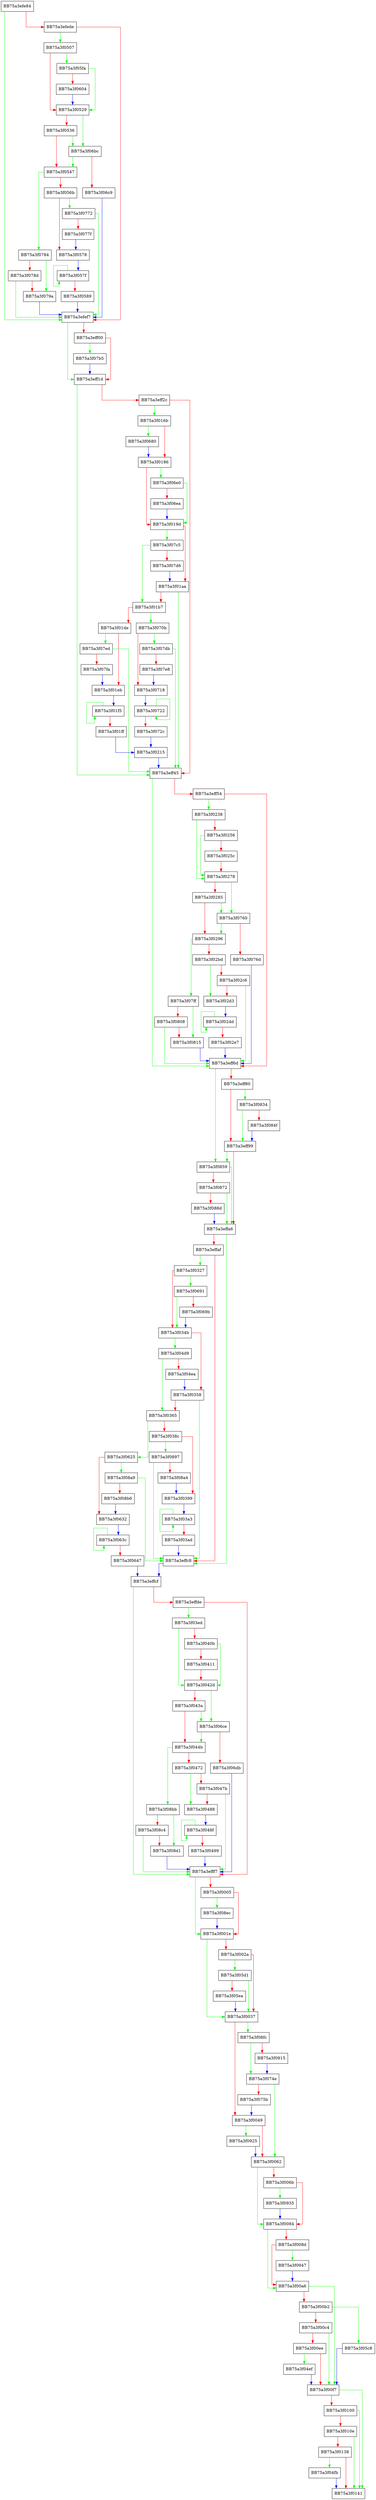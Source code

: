 digraph pe_refresh_sigdriven_attributes {
  node [shape="box"];
  graph [splines=ortho];
  BB75a3efe84 -> BB75a3efef7 [color="green"];
  BB75a3efe84 -> BB75a3efede [color="red"];
  BB75a3efede -> BB75a3f0507 [color="green"];
  BB75a3efede -> BB75a3efef7 [color="red"];
  BB75a3efef7 -> BB75a3eff1d [color="green"];
  BB75a3efef7 -> BB75a3eff00 [color="red"];
  BB75a3eff00 -> BB75a3f07b5 [color="green"];
  BB75a3eff00 -> BB75a3eff1d [color="red"];
  BB75a3eff1d -> BB75a3eff45 [color="green"];
  BB75a3eff1d -> BB75a3eff2c [color="red"];
  BB75a3eff2c -> BB75a3f016b [color="green"];
  BB75a3eff2c -> BB75a3eff45 [color="red"];
  BB75a3eff45 -> BB75a3eff6d [color="green"];
  BB75a3eff45 -> BB75a3eff54 [color="red"];
  BB75a3eff54 -> BB75a3f0238 [color="green"];
  BB75a3eff54 -> BB75a3eff6d [color="red"];
  BB75a3eff6d -> BB75a3f0859 [color="green"];
  BB75a3eff6d -> BB75a3eff80 [color="red"];
  BB75a3eff80 -> BB75a3f0834 [color="green"];
  BB75a3eff80 -> BB75a3eff99 [color="red"];
  BB75a3eff99 -> BB75a3f0859 [color="green"];
  BB75a3eff99 -> BB75a3effa6 [color="red"];
  BB75a3effa6 -> BB75a3effc8 [color="green"];
  BB75a3effa6 -> BB75a3effaf [color="red"];
  BB75a3effaf -> BB75a3f0327 [color="green"];
  BB75a3effaf -> BB75a3effc8 [color="red"];
  BB75a3effc8 -> BB75a3effcf [color="blue"];
  BB75a3effcf -> BB75a3efff7 [color="green"];
  BB75a3effcf -> BB75a3effde [color="red"];
  BB75a3effde -> BB75a3f03ed [color="green"];
  BB75a3effde -> BB75a3efff7 [color="red"];
  BB75a3efff7 -> BB75a3f001e [color="green"];
  BB75a3efff7 -> BB75a3f0005 [color="red"];
  BB75a3f0005 -> BB75a3f08ec [color="green"];
  BB75a3f0005 -> BB75a3f001e [color="red"];
  BB75a3f001e -> BB75a3f0037 [color="green"];
  BB75a3f001e -> BB75a3f002a [color="red"];
  BB75a3f002a -> BB75a3f05d1 [color="green"];
  BB75a3f002a -> BB75a3f0037 [color="red"];
  BB75a3f0037 -> BB75a3f08fc [color="green"];
  BB75a3f0037 -> BB75a3f0049 [color="red"];
  BB75a3f0049 -> BB75a3f0925 [color="green"];
  BB75a3f0049 -> BB75a3f0062 [color="red"];
  BB75a3f0062 -> BB75a3f0084 [color="green"];
  BB75a3f0062 -> BB75a3f006b [color="red"];
  BB75a3f006b -> BB75a3f0935 [color="green"];
  BB75a3f006b -> BB75a3f0084 [color="red"];
  BB75a3f0084 -> BB75a3f00a6 [color="green"];
  BB75a3f0084 -> BB75a3f008d [color="red"];
  BB75a3f008d -> BB75a3f0947 [color="green"];
  BB75a3f008d -> BB75a3f00a6 [color="red"];
  BB75a3f00a6 -> BB75a3f00f7 [color="green"];
  BB75a3f00a6 -> BB75a3f00b2 [color="red"];
  BB75a3f00b2 -> BB75a3f05c8 [color="green"];
  BB75a3f00b2 -> BB75a3f00c4 [color="red"];
  BB75a3f00c4 -> BB75a3f00f7 [color="green"];
  BB75a3f00c4 -> BB75a3f00ee [color="red"];
  BB75a3f00ee -> BB75a3f04ef [color="green"];
  BB75a3f00ee -> BB75a3f00f7 [color="red"];
  BB75a3f00f7 -> BB75a3f0141 [color="green"];
  BB75a3f00f7 -> BB75a3f0100 [color="red"];
  BB75a3f0100 -> BB75a3f0141 [color="green"];
  BB75a3f0100 -> BB75a3f010e [color="red"];
  BB75a3f010e -> BB75a3f0141 [color="green"];
  BB75a3f010e -> BB75a3f0138 [color="red"];
  BB75a3f0138 -> BB75a3f04fb [color="green"];
  BB75a3f0138 -> BB75a3f0141 [color="red"];
  BB75a3f016b -> BB75a3f0680 [color="green"];
  BB75a3f016b -> BB75a3f0186 [color="red"];
  BB75a3f0186 -> BB75a3f06e0 [color="green"];
  BB75a3f0186 -> BB75a3f019d [color="red"];
  BB75a3f019d -> BB75a3f07c5 [color="green"];
  BB75a3f019d -> BB75a3f01aa [color="red"];
  BB75a3f01aa -> BB75a3eff45 [color="green"];
  BB75a3f01aa -> BB75a3f01b7 [color="red"];
  BB75a3f01b7 -> BB75a3f070b [color="green"];
  BB75a3f01b7 -> BB75a3f01de [color="red"];
  BB75a3f01de -> BB75a3f07ed [color="green"];
  BB75a3f01de -> BB75a3f01eb [color="red"];
  BB75a3f01eb -> BB75a3f01f5 [color="blue"];
  BB75a3f01f5 -> BB75a3f01f5 [color="green"];
  BB75a3f01f5 -> BB75a3f01ff [color="red"];
  BB75a3f01ff -> BB75a3f0215 [color="blue"];
  BB75a3f0215 -> BB75a3eff45 [color="blue"];
  BB75a3f0238 -> BB75a3f0278 [color="green"];
  BB75a3f0238 -> BB75a3f0256 [color="red"];
  BB75a3f0256 -> BB75a3f0278 [color="green"];
  BB75a3f0256 -> BB75a3f025c [color="red"];
  BB75a3f025c -> BB75a3f0278 [color="red"];
  BB75a3f0278 -> BB75a3f0760 [color="green"];
  BB75a3f0278 -> BB75a3f0285 [color="red"];
  BB75a3f0285 -> BB75a3f0760 [color="green"];
  BB75a3f0285 -> BB75a3f0296 [color="red"];
  BB75a3f0296 -> BB75a3f07ff [color="green"];
  BB75a3f0296 -> BB75a3f02bd [color="red"];
  BB75a3f02bd -> BB75a3f02d3 [color="green"];
  BB75a3f02bd -> BB75a3f02c6 [color="red"];
  BB75a3f02c6 -> BB75a3eff6d [color="green"];
  BB75a3f02c6 -> BB75a3f02d3 [color="red"];
  BB75a3f02d3 -> BB75a3f02dd [color="blue"];
  BB75a3f02dd -> BB75a3f02dd [color="green"];
  BB75a3f02dd -> BB75a3f02e7 [color="red"];
  BB75a3f02e7 -> BB75a3eff6d [color="blue"];
  BB75a3f0327 -> BB75a3f0691 [color="green"];
  BB75a3f0327 -> BB75a3f034b [color="red"];
  BB75a3f034b -> BB75a3f04d9 [color="green"];
  BB75a3f034b -> BB75a3f0358 [color="red"];
  BB75a3f0358 -> BB75a3effc8 [color="green"];
  BB75a3f0358 -> BB75a3f0365 [color="red"];
  BB75a3f0365 -> BB75a3f0625 [color="green"];
  BB75a3f0365 -> BB75a3f038c [color="red"];
  BB75a3f038c -> BB75a3f0897 [color="green"];
  BB75a3f038c -> BB75a3f0399 [color="red"];
  BB75a3f0399 -> BB75a3f03a3 [color="blue"];
  BB75a3f03a3 -> BB75a3f03a3 [color="green"];
  BB75a3f03a3 -> BB75a3f03ad [color="red"];
  BB75a3f03ad -> BB75a3effc8 [color="blue"];
  BB75a3f03ed -> BB75a3f042d [color="green"];
  BB75a3f03ed -> BB75a3f040b [color="red"];
  BB75a3f040b -> BB75a3f042d [color="green"];
  BB75a3f040b -> BB75a3f0411 [color="red"];
  BB75a3f0411 -> BB75a3f042d [color="red"];
  BB75a3f042d -> BB75a3f06ce [color="green"];
  BB75a3f042d -> BB75a3f043a [color="red"];
  BB75a3f043a -> BB75a3f06ce [color="green"];
  BB75a3f043a -> BB75a3f044b [color="red"];
  BB75a3f044b -> BB75a3f08bb [color="green"];
  BB75a3f044b -> BB75a3f0472 [color="red"];
  BB75a3f0472 -> BB75a3f0488 [color="green"];
  BB75a3f0472 -> BB75a3f047b [color="red"];
  BB75a3f047b -> BB75a3efff7 [color="green"];
  BB75a3f047b -> BB75a3f0488 [color="red"];
  BB75a3f0488 -> BB75a3f048f [color="blue"];
  BB75a3f048f -> BB75a3f048f [color="green"];
  BB75a3f048f -> BB75a3f0499 [color="red"];
  BB75a3f0499 -> BB75a3efff7 [color="blue"];
  BB75a3f04d9 -> BB75a3f0365 [color="green"];
  BB75a3f04d9 -> BB75a3f04ea [color="red"];
  BB75a3f04ea -> BB75a3f0358 [color="blue"];
  BB75a3f04ef -> BB75a3f00f7 [color="blue"];
  BB75a3f04fb -> BB75a3f0141 [color="blue"];
  BB75a3f0507 -> BB75a3f05fa [color="green"];
  BB75a3f0507 -> BB75a3f0529 [color="red"];
  BB75a3f0529 -> BB75a3f06bc [color="green"];
  BB75a3f0529 -> BB75a3f0536 [color="red"];
  BB75a3f0536 -> BB75a3f06bc [color="green"];
  BB75a3f0536 -> BB75a3f0547 [color="red"];
  BB75a3f0547 -> BB75a3f0784 [color="green"];
  BB75a3f0547 -> BB75a3f056b [color="red"];
  BB75a3f056b -> BB75a3f0772 [color="green"];
  BB75a3f056b -> BB75a3f0578 [color="red"];
  BB75a3f0578 -> BB75a3f057f [color="blue"];
  BB75a3f057f -> BB75a3f057f [color="green"];
  BB75a3f057f -> BB75a3f0589 [color="red"];
  BB75a3f0589 -> BB75a3efef7 [color="blue"];
  BB75a3f05c8 -> BB75a3f00f7 [color="blue"];
  BB75a3f05d1 -> BB75a3f0037 [color="green"];
  BB75a3f05d1 -> BB75a3f05ea [color="red"];
  BB75a3f05ea -> BB75a3f0037 [color="blue"];
  BB75a3f05fa -> BB75a3f0529 [color="green"];
  BB75a3f05fa -> BB75a3f0604 [color="red"];
  BB75a3f0604 -> BB75a3f0529 [color="blue"];
  BB75a3f0625 -> BB75a3f08a9 [color="green"];
  BB75a3f0625 -> BB75a3f0632 [color="red"];
  BB75a3f0632 -> BB75a3f063c [color="blue"];
  BB75a3f063c -> BB75a3f063c [color="green"];
  BB75a3f063c -> BB75a3f0647 [color="red"];
  BB75a3f0647 -> BB75a3effcf [color="blue"];
  BB75a3f0680 -> BB75a3f0186 [color="blue"];
  BB75a3f0691 -> BB75a3f034b [color="green"];
  BB75a3f0691 -> BB75a3f069b [color="red"];
  BB75a3f069b -> BB75a3f034b [color="blue"];
  BB75a3f06bc -> BB75a3f0547 [color="green"];
  BB75a3f06bc -> BB75a3f06c9 [color="red"];
  BB75a3f06c9 -> BB75a3efef7 [color="blue"];
  BB75a3f06ce -> BB75a3f044b [color="green"];
  BB75a3f06ce -> BB75a3f06db [color="red"];
  BB75a3f06db -> BB75a3efff7 [color="blue"];
  BB75a3f06e0 -> BB75a3f019d [color="green"];
  BB75a3f06e0 -> BB75a3f06ea [color="red"];
  BB75a3f06ea -> BB75a3f019d [color="blue"];
  BB75a3f070b -> BB75a3f07db [color="green"];
  BB75a3f070b -> BB75a3f0718 [color="red"];
  BB75a3f0718 -> BB75a3f0722 [color="blue"];
  BB75a3f0722 -> BB75a3f0722 [color="green"];
  BB75a3f0722 -> BB75a3f072c [color="red"];
  BB75a3f072c -> BB75a3f0215 [color="blue"];
  BB75a3f074e -> BB75a3f0062 [color="green"];
  BB75a3f074e -> BB75a3f075b [color="red"];
  BB75a3f075b -> BB75a3f0049 [color="blue"];
  BB75a3f0760 -> BB75a3f0296 [color="green"];
  BB75a3f0760 -> BB75a3f076d [color="red"];
  BB75a3f076d -> BB75a3eff6d [color="blue"];
  BB75a3f0772 -> BB75a3efef7 [color="green"];
  BB75a3f0772 -> BB75a3f077f [color="red"];
  BB75a3f077f -> BB75a3f0578 [color="blue"];
  BB75a3f0784 -> BB75a3f079a [color="green"];
  BB75a3f0784 -> BB75a3f078d [color="red"];
  BB75a3f078d -> BB75a3efef7 [color="green"];
  BB75a3f078d -> BB75a3f079a [color="red"];
  BB75a3f079a -> BB75a3efef7 [color="blue"];
  BB75a3f07b5 -> BB75a3eff1d [color="blue"];
  BB75a3f07c5 -> BB75a3f01b7 [color="green"];
  BB75a3f07c5 -> BB75a3f07d6 [color="red"];
  BB75a3f07d6 -> BB75a3f01aa [color="blue"];
  BB75a3f07db -> BB75a3eff45 [color="green"];
  BB75a3f07db -> BB75a3f07e8 [color="red"];
  BB75a3f07e8 -> BB75a3f0718 [color="blue"];
  BB75a3f07ed -> BB75a3eff45 [color="green"];
  BB75a3f07ed -> BB75a3f07fa [color="red"];
  BB75a3f07fa -> BB75a3f01eb [color="blue"];
  BB75a3f07ff -> BB75a3f0815 [color="green"];
  BB75a3f07ff -> BB75a3f0808 [color="red"];
  BB75a3f0808 -> BB75a3eff6d [color="green"];
  BB75a3f0808 -> BB75a3f0815 [color="red"];
  BB75a3f0815 -> BB75a3eff6d [color="blue"];
  BB75a3f0834 -> BB75a3eff99 [color="green"];
  BB75a3f0834 -> BB75a3f084f [color="red"];
  BB75a3f084f -> BB75a3eff99 [color="blue"];
  BB75a3f0859 -> BB75a3effa6 [color="green"];
  BB75a3f0859 -> BB75a3f0872 [color="red"];
  BB75a3f0872 -> BB75a3effa6 [color="green"];
  BB75a3f0872 -> BB75a3f088d [color="red"];
  BB75a3f088d -> BB75a3effa6 [color="blue"];
  BB75a3f0897 -> BB75a3effc8 [color="green"];
  BB75a3f0897 -> BB75a3f08a4 [color="red"];
  BB75a3f08a4 -> BB75a3f0399 [color="blue"];
  BB75a3f08a9 -> BB75a3effc8 [color="green"];
  BB75a3f08a9 -> BB75a3f08b6 [color="red"];
  BB75a3f08b6 -> BB75a3f0632 [color="blue"];
  BB75a3f08bb -> BB75a3f08d1 [color="green"];
  BB75a3f08bb -> BB75a3f08c4 [color="red"];
  BB75a3f08c4 -> BB75a3efff7 [color="green"];
  BB75a3f08c4 -> BB75a3f08d1 [color="red"];
  BB75a3f08d1 -> BB75a3efff7 [color="blue"];
  BB75a3f08ec -> BB75a3f001e [color="blue"];
  BB75a3f08fc -> BB75a3f074e [color="green"];
  BB75a3f08fc -> BB75a3f0915 [color="red"];
  BB75a3f0915 -> BB75a3f074e [color="blue"];
  BB75a3f0925 -> BB75a3f0062 [color="blue"];
  BB75a3f0935 -> BB75a3f0084 [color="blue"];
  BB75a3f0947 -> BB75a3f00a6 [color="blue"];
}